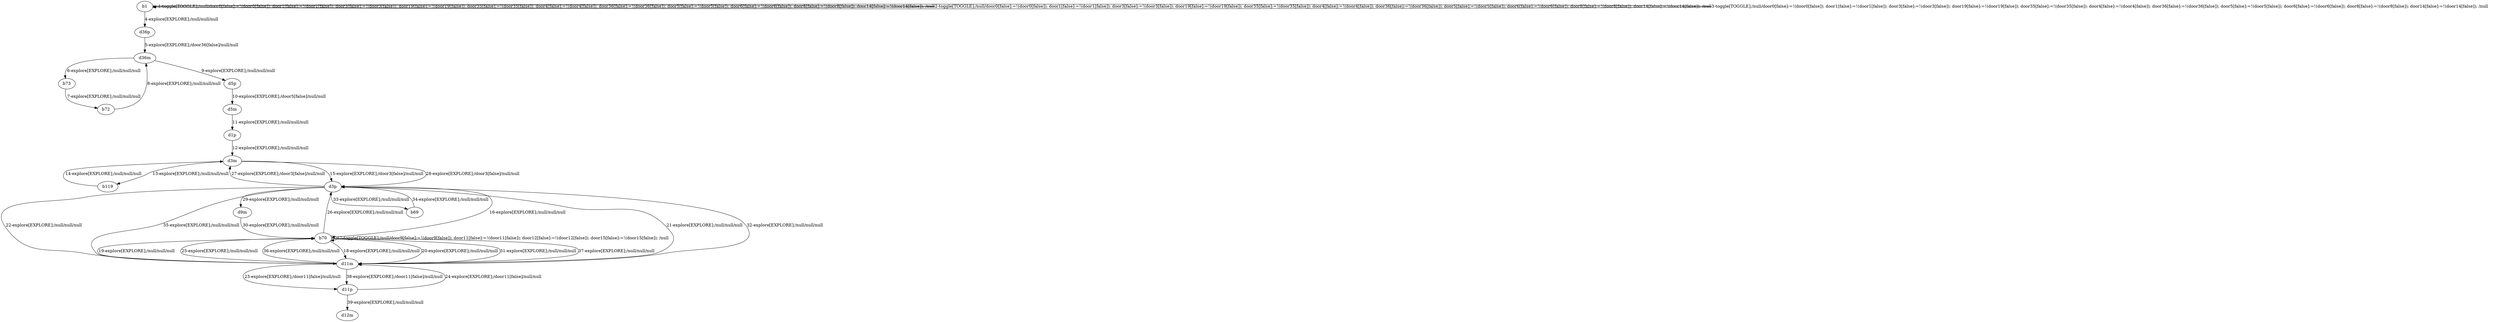 # Total number of goals covered by this test: 2
# d3p --> d9m
# b70 --> d3p

digraph g {
"b1" -> "b1" [label = "1-toggle[TOGGLE];/null/door0[false]:=!(door0[false]); door1[false]:=!(door1[false]); door3[false]:=!(door3[false]); door19[false]:=!(door19[false]); door35[false]:=!(door35[false]); door4[false]:=!(door4[false]); door36[false]:=!(door36[false]); door5[false]:=!(door5[false]); door6[false]:=!(door6[false]); door8[false]:=!(door8[false]); door14[false]:=!(door14[false]); /null"];
"b1" -> "b1" [label = "2-toggle[TOGGLE];/null/door0[false]:=!(door0[false]); door1[false]:=!(door1[false]); door3[false]:=!(door3[false]); door19[false]:=!(door19[false]); door35[false]:=!(door35[false]); door4[false]:=!(door4[false]); door36[false]:=!(door36[false]); door5[false]:=!(door5[false]); door6[false]:=!(door6[false]); door8[false]:=!(door8[false]); door14[false]:=!(door14[false]); /null"];
"b1" -> "b1" [label = "3-toggle[TOGGLE];/null/door0[false]:=!(door0[false]); door1[false]:=!(door1[false]); door3[false]:=!(door3[false]); door19[false]:=!(door19[false]); door35[false]:=!(door35[false]); door4[false]:=!(door4[false]); door36[false]:=!(door36[false]); door5[false]:=!(door5[false]); door6[false]:=!(door6[false]); door8[false]:=!(door8[false]); door14[false]:=!(door14[false]); /null"];
"b1" -> "d36p" [label = "4-explore[EXPLORE];/null/null/null"];
"d36p" -> "d36m" [label = "5-explore[EXPLORE];/door36[false]/null/null"];
"d36m" -> "b73" [label = "6-explore[EXPLORE];/null/null/null"];
"b73" -> "b72" [label = "7-explore[EXPLORE];/null/null/null"];
"b72" -> "d36m" [label = "8-explore[EXPLORE];/null/null/null"];
"d36m" -> "d5p" [label = "9-explore[EXPLORE];/null/null/null"];
"d5p" -> "d5m" [label = "10-explore[EXPLORE];/door5[false]/null/null"];
"d5m" -> "d1p" [label = "11-explore[EXPLORE];/null/null/null"];
"d1p" -> "d3m" [label = "12-explore[EXPLORE];/null/null/null"];
"d3m" -> "b119" [label = "13-explore[EXPLORE];/null/null/null"];
"b119" -> "d3m" [label = "14-explore[EXPLORE];/null/null/null"];
"d3m" -> "d3p" [label = "15-explore[EXPLORE];/door3[false]/null/null"];
"d3p" -> "b70" [label = "16-explore[EXPLORE];/null/null/null"];
"b70" -> "b70" [label = "17-toggle[TOGGLE];/null/door9[false]:=!(door9[false]); door11[false]:=!(door11[false]); door12[false]:=!(door12[false]); door15[false]:=!(door15[false]); /null"];
"b70" -> "d11m" [label = "18-explore[EXPLORE];/null/null/null"];
"d11m" -> "b70" [label = "19-explore[EXPLORE];/null/null/null"];
"b70" -> "d11m" [label = "20-explore[EXPLORE];/null/null/null"];
"d11m" -> "d3p" [label = "21-explore[EXPLORE];/null/null/null"];
"d3p" -> "d11m" [label = "22-explore[EXPLORE];/null/null/null"];
"d11m" -> "d11p" [label = "23-explore[EXPLORE];/door11[false]/null/null"];
"d11p" -> "d11m" [label = "24-explore[EXPLORE];/door11[false]/null/null"];
"d11m" -> "b70" [label = "25-explore[EXPLORE];/null/null/null"];
"b70" -> "d3p" [label = "26-explore[EXPLORE];/null/null/null"];
"d3p" -> "d3m" [label = "27-explore[EXPLORE];/door3[false]/null/null"];
"d3m" -> "d3p" [label = "28-explore[EXPLORE];/door3[false]/null/null"];
"d3p" -> "d9m" [label = "29-explore[EXPLORE];/null/null/null"];
"d9m" -> "b70" [label = "30-explore[EXPLORE];/null/null/null"];
"b70" -> "d11m" [label = "31-explore[EXPLORE];/null/null/null"];
"d11m" -> "d3p" [label = "32-explore[EXPLORE];/null/null/null"];
"d3p" -> "b69" [label = "33-explore[EXPLORE];/null/null/null"];
"b69" -> "d3p" [label = "34-explore[EXPLORE];/null/null/null"];
"d3p" -> "d11m" [label = "35-explore[EXPLORE];/null/null/null"];
"d11m" -> "b70" [label = "36-explore[EXPLORE];/null/null/null"];
"b70" -> "d11m" [label = "37-explore[EXPLORE];/null/null/null"];
"d11m" -> "d11p" [label = "38-explore[EXPLORE];/door11[false]/null/null"];
"d11p" -> "d12m" [label = "39-explore[EXPLORE];/null/null/null"];
}